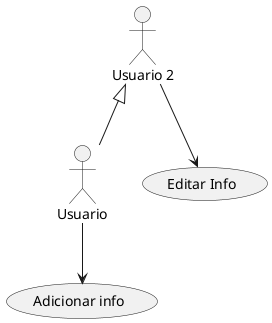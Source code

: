 @startuml
actor Usuario as us 
actor "Usuario 2" as us2 

usecase "Adicionar info" as ai
usecase "Editar Info" as ae

us --> ai
us2 --> ae
us2 <|-- us
@enduml